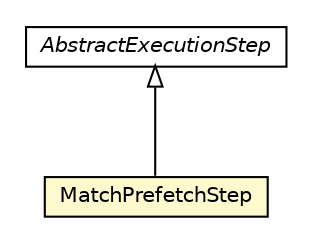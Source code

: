#!/usr/local/bin/dot
#
# Class diagram 
# Generated by UMLGraph version R5_6-24-gf6e263 (http://www.umlgraph.org/)
#

digraph G {
	edge [fontname="Helvetica",fontsize=10,labelfontname="Helvetica",labelfontsize=10];
	node [fontname="Helvetica",fontsize=10,shape=plaintext];
	nodesep=0.25;
	ranksep=0.5;
	// com.orientechnologies.orient.core.sql.executor.AbstractExecutionStep
	c1337108 [label=<<table title="com.orientechnologies.orient.core.sql.executor.AbstractExecutionStep" border="0" cellborder="1" cellspacing="0" cellpadding="2" port="p" href="./AbstractExecutionStep.html">
		<tr><td><table border="0" cellspacing="0" cellpadding="1">
<tr><td align="center" balign="center"><font face="Helvetica-Oblique"> AbstractExecutionStep </font></td></tr>
		</table></td></tr>
		</table>>, URL="./AbstractExecutionStep.html", fontname="Helvetica", fontcolor="black", fontsize=10.0];
	// com.orientechnologies.orient.core.sql.executor.MatchPrefetchStep
	c1337169 [label=<<table title="com.orientechnologies.orient.core.sql.executor.MatchPrefetchStep" border="0" cellborder="1" cellspacing="0" cellpadding="2" port="p" bgcolor="lemonChiffon" href="./MatchPrefetchStep.html">
		<tr><td><table border="0" cellspacing="0" cellpadding="1">
<tr><td align="center" balign="center"> MatchPrefetchStep </td></tr>
		</table></td></tr>
		</table>>, URL="./MatchPrefetchStep.html", fontname="Helvetica", fontcolor="black", fontsize=10.0];
	//com.orientechnologies.orient.core.sql.executor.MatchPrefetchStep extends com.orientechnologies.orient.core.sql.executor.AbstractExecutionStep
	c1337108:p -> c1337169:p [dir=back,arrowtail=empty];
}

